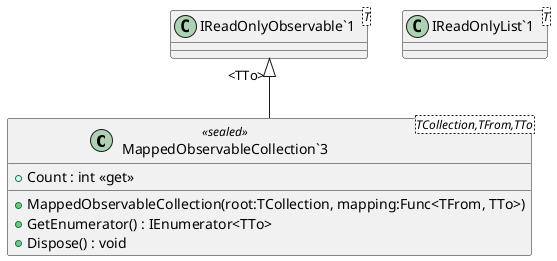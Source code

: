 @startuml
class "MappedObservableCollection`3"<TCollection,TFrom,TTo> <<sealed>> {
    + Count : int <<get>>
    + MappedObservableCollection(root:TCollection, mapping:Func<TFrom, TTo>)
    + GetEnumerator() : IEnumerator<TTo>
    + Dispose() : void
}
class "IReadOnlyObservable`1"<T> {
}
class "IReadOnlyList`1"<T> {
}
"IReadOnlyObservable`1" "<TTo>" <|-- "MappedObservableCollection`3"
@enduml
